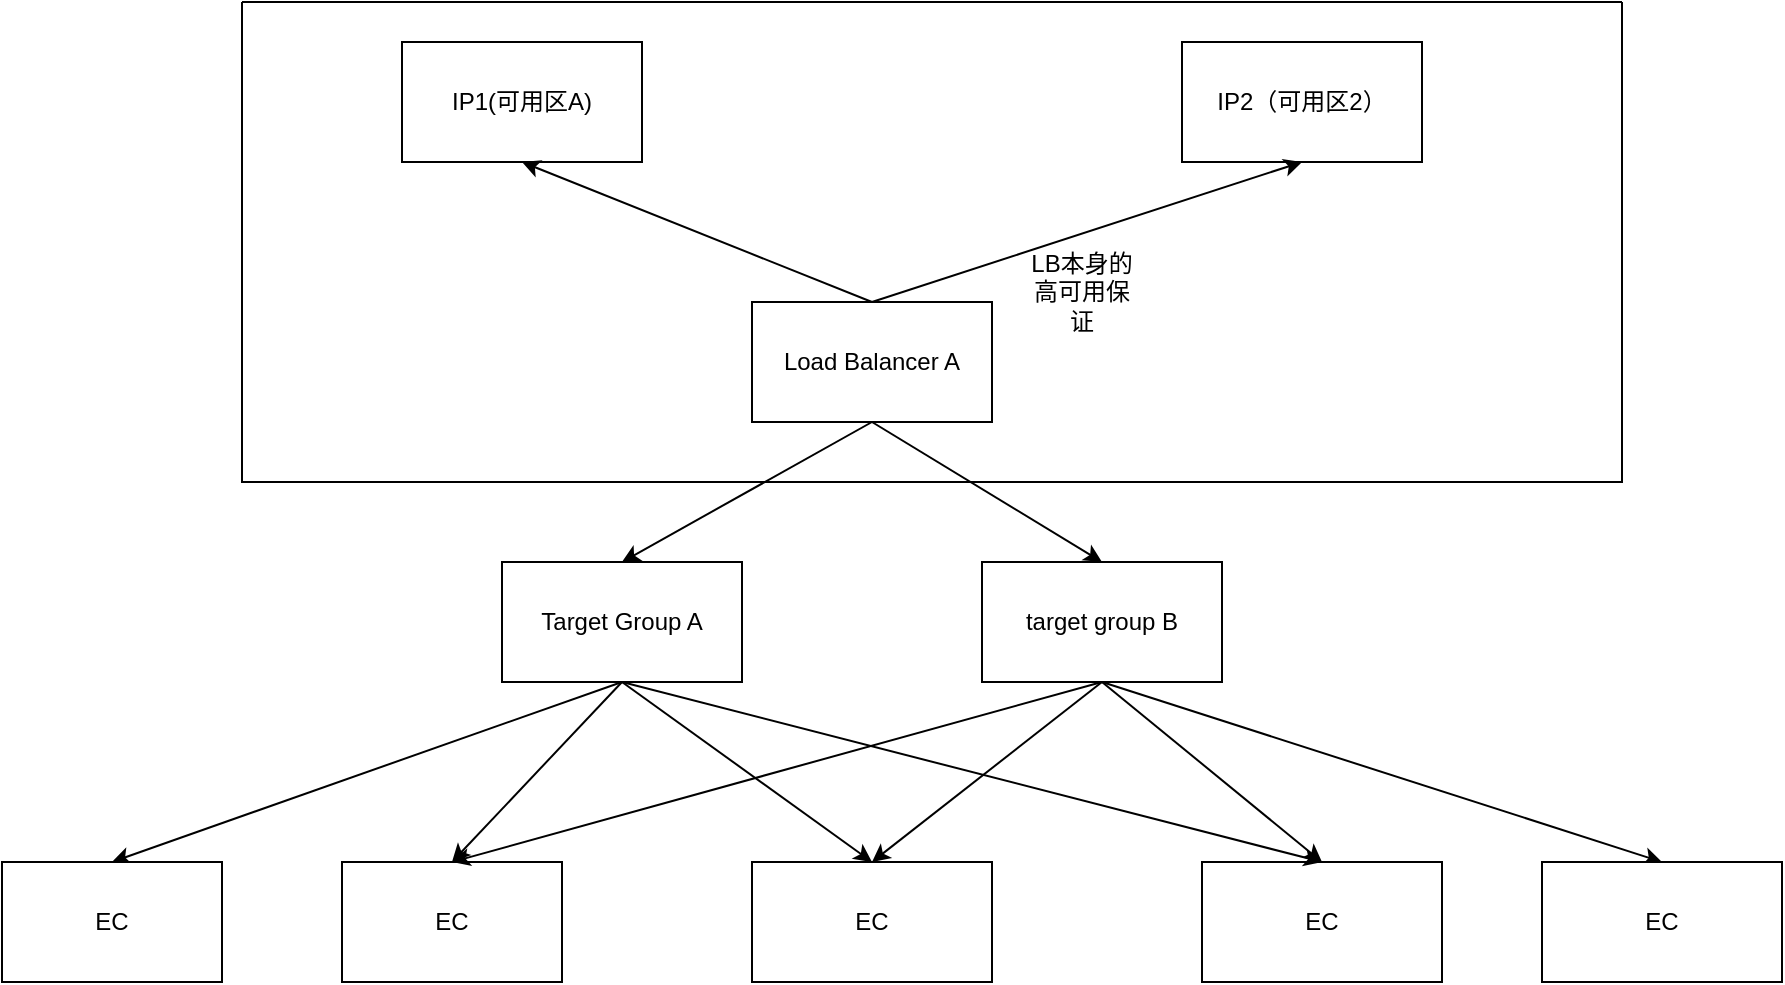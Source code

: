 <mxfile version="16.2.7" type="github">
  <diagram id="ThXOSmCz_jN2v6HG7TD-" name="Page-1">
    <mxGraphModel dx="1700" dy="1601" grid="1" gridSize="10" guides="1" tooltips="1" connect="1" arrows="1" fold="1" page="1" pageScale="1" pageWidth="850" pageHeight="1100" math="0" shadow="0">
      <root>
        <mxCell id="0" />
        <mxCell id="1" parent="0" />
        <mxCell id="Y_1VOXkpBAcpGXNmEZOF-25" value="" style="swimlane;startSize=0;" vertex="1" parent="1">
          <mxGeometry x="110" y="-120" width="690" height="240" as="geometry" />
        </mxCell>
        <mxCell id="Y_1VOXkpBAcpGXNmEZOF-22" value="IP2（可用区2）" style="rounded=0;whiteSpace=wrap;html=1;" vertex="1" parent="Y_1VOXkpBAcpGXNmEZOF-25">
          <mxGeometry x="470" y="20" width="120" height="60" as="geometry" />
        </mxCell>
        <mxCell id="Y_1VOXkpBAcpGXNmEZOF-21" value="IP1(可用区A)" style="rounded=0;whiteSpace=wrap;html=1;" vertex="1" parent="Y_1VOXkpBAcpGXNmEZOF-25">
          <mxGeometry x="80" y="20" width="120" height="60" as="geometry" />
        </mxCell>
        <mxCell id="Y_1VOXkpBAcpGXNmEZOF-30" value="LB本身的高可用保证" style="text;html=1;strokeColor=none;fillColor=none;align=center;verticalAlign=middle;whiteSpace=wrap;rounded=0;" vertex="1" parent="Y_1VOXkpBAcpGXNmEZOF-25">
          <mxGeometry x="390" y="130" width="60" height="30" as="geometry" />
        </mxCell>
        <mxCell id="Y_1VOXkpBAcpGXNmEZOF-1" value="EC" style="rounded=0;whiteSpace=wrap;html=1;" vertex="1" parent="1">
          <mxGeometry x="160" y="310" width="110" height="60" as="geometry" />
        </mxCell>
        <mxCell id="Y_1VOXkpBAcpGXNmEZOF-2" value="EC" style="rounded=0;whiteSpace=wrap;html=1;" vertex="1" parent="1">
          <mxGeometry x="365" y="310" width="120" height="60" as="geometry" />
        </mxCell>
        <mxCell id="Y_1VOXkpBAcpGXNmEZOF-3" value="EC" style="rounded=0;whiteSpace=wrap;html=1;" vertex="1" parent="1">
          <mxGeometry x="590" y="310" width="120" height="60" as="geometry" />
        </mxCell>
        <mxCell id="Y_1VOXkpBAcpGXNmEZOF-6" style="rounded=0;orthogonalLoop=1;jettySize=auto;html=1;entryX=0.5;entryY=0;entryDx=0;entryDy=0;" edge="1" parent="1" target="Y_1VOXkpBAcpGXNmEZOF-1">
          <mxGeometry relative="1" as="geometry">
            <mxPoint x="300" y="220" as="sourcePoint" />
          </mxGeometry>
        </mxCell>
        <mxCell id="Y_1VOXkpBAcpGXNmEZOF-11" style="edgeStyle=none;rounded=0;orthogonalLoop=1;jettySize=auto;html=1;entryX=0.5;entryY=0;entryDx=0;entryDy=0;exitX=0.5;exitY=1;exitDx=0;exitDy=0;" edge="1" parent="1" source="Y_1VOXkpBAcpGXNmEZOF-4" target="Y_1VOXkpBAcpGXNmEZOF-2">
          <mxGeometry relative="1" as="geometry" />
        </mxCell>
        <mxCell id="Y_1VOXkpBAcpGXNmEZOF-12" style="edgeStyle=none;rounded=0;orthogonalLoop=1;jettySize=auto;html=1;entryX=0.5;entryY=0;entryDx=0;entryDy=0;exitX=0.5;exitY=1;exitDx=0;exitDy=0;" edge="1" parent="1" source="Y_1VOXkpBAcpGXNmEZOF-4" target="Y_1VOXkpBAcpGXNmEZOF-3">
          <mxGeometry relative="1" as="geometry" />
        </mxCell>
        <mxCell id="Y_1VOXkpBAcpGXNmEZOF-36" style="edgeStyle=none;rounded=0;orthogonalLoop=1;jettySize=auto;html=1;entryX=0.5;entryY=0;entryDx=0;entryDy=0;exitX=0.5;exitY=1;exitDx=0;exitDy=0;" edge="1" parent="1" source="Y_1VOXkpBAcpGXNmEZOF-4" target="Y_1VOXkpBAcpGXNmEZOF-35">
          <mxGeometry relative="1" as="geometry" />
        </mxCell>
        <mxCell id="Y_1VOXkpBAcpGXNmEZOF-4" value="Target Group A" style="rounded=0;whiteSpace=wrap;html=1;" vertex="1" parent="1">
          <mxGeometry x="240" y="160" width="120" height="60" as="geometry" />
        </mxCell>
        <mxCell id="Y_1VOXkpBAcpGXNmEZOF-13" style="edgeStyle=none;rounded=0;orthogonalLoop=1;jettySize=auto;html=1;entryX=0.5;entryY=0;entryDx=0;entryDy=0;exitX=0.5;exitY=1;exitDx=0;exitDy=0;" edge="1" parent="1" source="Y_1VOXkpBAcpGXNmEZOF-5" target="Y_1VOXkpBAcpGXNmEZOF-1">
          <mxGeometry relative="1" as="geometry" />
        </mxCell>
        <mxCell id="Y_1VOXkpBAcpGXNmEZOF-14" style="edgeStyle=none;rounded=0;orthogonalLoop=1;jettySize=auto;html=1;entryX=0.5;entryY=0;entryDx=0;entryDy=0;exitX=0.5;exitY=1;exitDx=0;exitDy=0;" edge="1" parent="1" source="Y_1VOXkpBAcpGXNmEZOF-5" target="Y_1VOXkpBAcpGXNmEZOF-2">
          <mxGeometry relative="1" as="geometry" />
        </mxCell>
        <mxCell id="Y_1VOXkpBAcpGXNmEZOF-15" style="edgeStyle=none;rounded=0;orthogonalLoop=1;jettySize=auto;html=1;entryX=0.5;entryY=0;entryDx=0;entryDy=0;exitX=0.5;exitY=1;exitDx=0;exitDy=0;" edge="1" parent="1" source="Y_1VOXkpBAcpGXNmEZOF-5" target="Y_1VOXkpBAcpGXNmEZOF-3">
          <mxGeometry relative="1" as="geometry" />
        </mxCell>
        <mxCell id="Y_1VOXkpBAcpGXNmEZOF-34" style="edgeStyle=none;rounded=0;orthogonalLoop=1;jettySize=auto;html=1;entryX=0.5;entryY=0;entryDx=0;entryDy=0;" edge="1" parent="1" target="Y_1VOXkpBAcpGXNmEZOF-33">
          <mxGeometry relative="1" as="geometry">
            <mxPoint x="540" y="220" as="sourcePoint" />
          </mxGeometry>
        </mxCell>
        <mxCell id="Y_1VOXkpBAcpGXNmEZOF-5" value="target group B" style="rounded=0;whiteSpace=wrap;html=1;" vertex="1" parent="1">
          <mxGeometry x="480" y="160" width="120" height="60" as="geometry" />
        </mxCell>
        <mxCell id="Y_1VOXkpBAcpGXNmEZOF-19" style="edgeStyle=none;rounded=0;orthogonalLoop=1;jettySize=auto;html=1;entryX=0.5;entryY=0;entryDx=0;entryDy=0;exitX=0.5;exitY=1;exitDx=0;exitDy=0;" edge="1" parent="1" source="Y_1VOXkpBAcpGXNmEZOF-16" target="Y_1VOXkpBAcpGXNmEZOF-4">
          <mxGeometry relative="1" as="geometry" />
        </mxCell>
        <mxCell id="Y_1VOXkpBAcpGXNmEZOF-20" style="edgeStyle=none;rounded=0;orthogonalLoop=1;jettySize=auto;html=1;entryX=0.5;entryY=0;entryDx=0;entryDy=0;exitX=0.5;exitY=1;exitDx=0;exitDy=0;" edge="1" parent="1" source="Y_1VOXkpBAcpGXNmEZOF-16" target="Y_1VOXkpBAcpGXNmEZOF-5">
          <mxGeometry relative="1" as="geometry" />
        </mxCell>
        <mxCell id="Y_1VOXkpBAcpGXNmEZOF-28" style="edgeStyle=none;rounded=0;orthogonalLoop=1;jettySize=auto;html=1;exitX=0.5;exitY=0;exitDx=0;exitDy=0;entryX=0.5;entryY=1;entryDx=0;entryDy=0;" edge="1" parent="1" source="Y_1VOXkpBAcpGXNmEZOF-16" target="Y_1VOXkpBAcpGXNmEZOF-22">
          <mxGeometry relative="1" as="geometry" />
        </mxCell>
        <mxCell id="Y_1VOXkpBAcpGXNmEZOF-29" style="edgeStyle=none;rounded=0;orthogonalLoop=1;jettySize=auto;html=1;entryX=0.5;entryY=1;entryDx=0;entryDy=0;exitX=0.5;exitY=0;exitDx=0;exitDy=0;" edge="1" parent="1" source="Y_1VOXkpBAcpGXNmEZOF-16" target="Y_1VOXkpBAcpGXNmEZOF-21">
          <mxGeometry relative="1" as="geometry" />
        </mxCell>
        <mxCell id="Y_1VOXkpBAcpGXNmEZOF-16" value="Load Balancer A" style="rounded=0;whiteSpace=wrap;html=1;" vertex="1" parent="1">
          <mxGeometry x="365" y="30" width="120" height="60" as="geometry" />
        </mxCell>
        <mxCell id="Y_1VOXkpBAcpGXNmEZOF-33" value="EC" style="rounded=0;whiteSpace=wrap;html=1;" vertex="1" parent="1">
          <mxGeometry x="760" y="310" width="120" height="60" as="geometry" />
        </mxCell>
        <mxCell id="Y_1VOXkpBAcpGXNmEZOF-35" value="EC" style="rounded=0;whiteSpace=wrap;html=1;" vertex="1" parent="1">
          <mxGeometry x="-10" y="310" width="110" height="60" as="geometry" />
        </mxCell>
      </root>
    </mxGraphModel>
  </diagram>
</mxfile>

